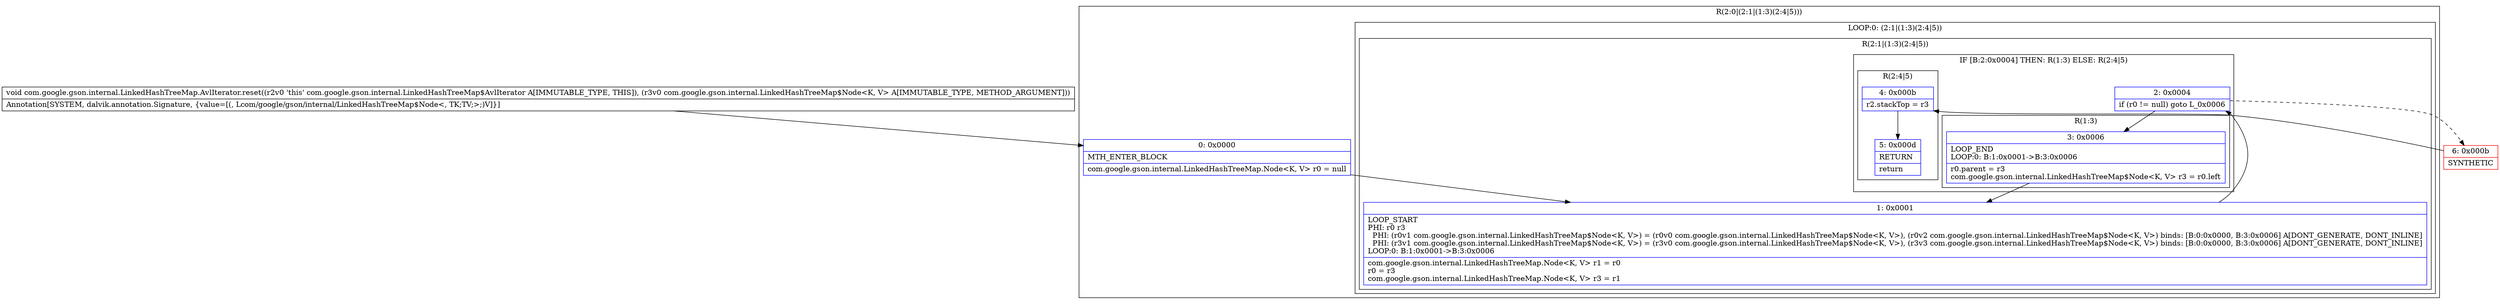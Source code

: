 digraph "CFG forcom.google.gson.internal.LinkedHashTreeMap.AvlIterator.reset(Lcom\/google\/gson\/internal\/LinkedHashTreeMap$Node;)V" {
subgraph cluster_Region_1243239412 {
label = "R(2:0|(2:1|(1:3)(2:4|5)))";
node [shape=record,color=blue];
Node_0 [shape=record,label="{0\:\ 0x0000|MTH_ENTER_BLOCK\l|com.google.gson.internal.LinkedHashTreeMap.Node\<K, V\> r0 = null\l}"];
subgraph cluster_LoopRegion_429859025 {
label = "LOOP:0: (2:1|(1:3)(2:4|5))";
node [shape=record,color=blue];
subgraph cluster_Region_345260869 {
label = "R(2:1|(1:3)(2:4|5))";
node [shape=record,color=blue];
Node_1 [shape=record,label="{1\:\ 0x0001|LOOP_START\lPHI: r0 r3 \l  PHI: (r0v1 com.google.gson.internal.LinkedHashTreeMap$Node\<K, V\>) = (r0v0 com.google.gson.internal.LinkedHashTreeMap$Node\<K, V\>), (r0v2 com.google.gson.internal.LinkedHashTreeMap$Node\<K, V\>) binds: [B:0:0x0000, B:3:0x0006] A[DONT_GENERATE, DONT_INLINE]\l  PHI: (r3v1 com.google.gson.internal.LinkedHashTreeMap$Node\<K, V\>) = (r3v0 com.google.gson.internal.LinkedHashTreeMap$Node\<K, V\>), (r3v3 com.google.gson.internal.LinkedHashTreeMap$Node\<K, V\>) binds: [B:0:0x0000, B:3:0x0006] A[DONT_GENERATE, DONT_INLINE]\lLOOP:0: B:1:0x0001\-\>B:3:0x0006\l|com.google.gson.internal.LinkedHashTreeMap.Node\<K, V\> r1 = r0\lr0 = r3\lcom.google.gson.internal.LinkedHashTreeMap.Node\<K, V\> r3 = r1\l}"];
subgraph cluster_IfRegion_1935840560 {
label = "IF [B:2:0x0004] THEN: R(1:3) ELSE: R(2:4|5)";
node [shape=record,color=blue];
Node_2 [shape=record,label="{2\:\ 0x0004|if (r0 != null) goto L_0x0006\l}"];
subgraph cluster_Region_2124708008 {
label = "R(1:3)";
node [shape=record,color=blue];
Node_3 [shape=record,label="{3\:\ 0x0006|LOOP_END\lLOOP:0: B:1:0x0001\-\>B:3:0x0006\l|r0.parent = r3\lcom.google.gson.internal.LinkedHashTreeMap$Node\<K, V\> r3 = r0.left\l}"];
}
subgraph cluster_Region_1723400571 {
label = "R(2:4|5)";
node [shape=record,color=blue];
Node_4 [shape=record,label="{4\:\ 0x000b|r2.stackTop = r3\l}"];
Node_5 [shape=record,label="{5\:\ 0x000d|RETURN\l|return\l}"];
}
}
}
}
}
Node_6 [shape=record,color=red,label="{6\:\ 0x000b|SYNTHETIC\l}"];
MethodNode[shape=record,label="{void com.google.gson.internal.LinkedHashTreeMap.AvlIterator.reset((r2v0 'this' com.google.gson.internal.LinkedHashTreeMap$AvlIterator A[IMMUTABLE_TYPE, THIS]), (r3v0 com.google.gson.internal.LinkedHashTreeMap$Node\<K, V\> A[IMMUTABLE_TYPE, METHOD_ARGUMENT]))  | Annotation[SYSTEM, dalvik.annotation.Signature, \{value=[(, Lcom\/google\/gson\/internal\/LinkedHashTreeMap$Node\<, TK;TV;\>;)V]\}]\l}"];
MethodNode -> Node_0;
Node_0 -> Node_1;
Node_1 -> Node_2;
Node_2 -> Node_3;
Node_2 -> Node_6[style=dashed];
Node_3 -> Node_1;
Node_4 -> Node_5;
Node_6 -> Node_4;
}

